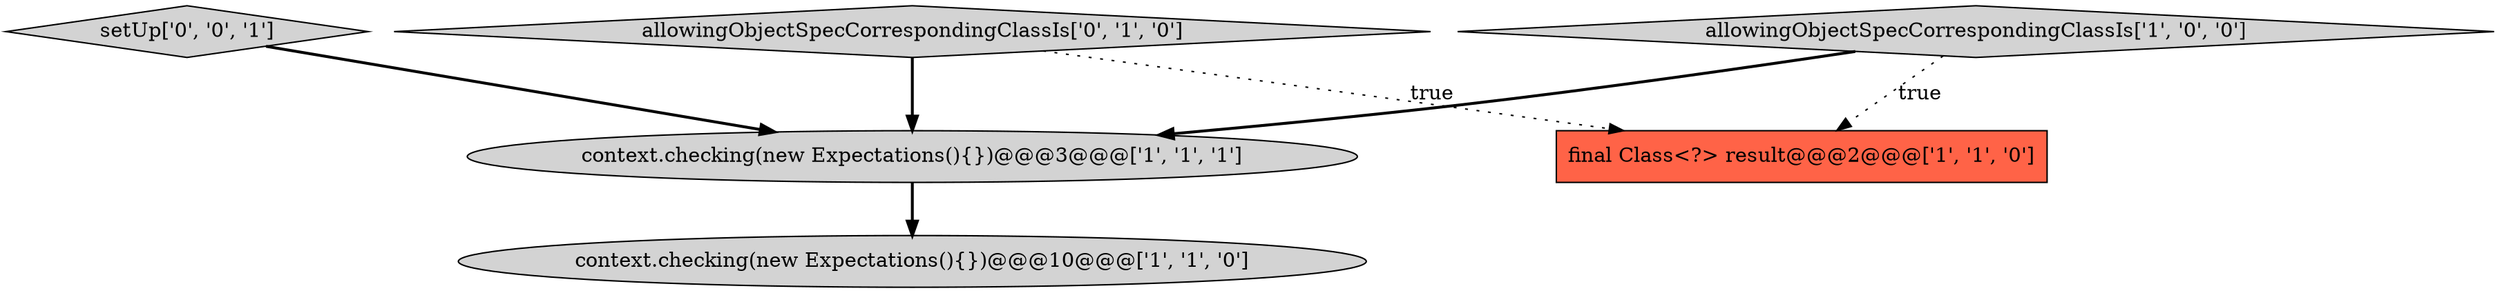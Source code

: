digraph {
0 [style = filled, label = "allowingObjectSpecCorrespondingClassIs['1', '0', '0']", fillcolor = lightgray, shape = diamond image = "AAA0AAABBB1BBB"];
4 [style = filled, label = "allowingObjectSpecCorrespondingClassIs['0', '1', '0']", fillcolor = lightgray, shape = diamond image = "AAA0AAABBB2BBB"];
5 [style = filled, label = "setUp['0', '0', '1']", fillcolor = lightgray, shape = diamond image = "AAA0AAABBB3BBB"];
3 [style = filled, label = "final Class<?> result@@@2@@@['1', '1', '0']", fillcolor = tomato, shape = box image = "AAA0AAABBB1BBB"];
1 [style = filled, label = "context.checking(new Expectations(){})@@@3@@@['1', '1', '1']", fillcolor = lightgray, shape = ellipse image = "AAA0AAABBB1BBB"];
2 [style = filled, label = "context.checking(new Expectations(){})@@@10@@@['1', '1', '0']", fillcolor = lightgray, shape = ellipse image = "AAA0AAABBB1BBB"];
0->3 [style = dotted, label="true"];
4->3 [style = dotted, label="true"];
1->2 [style = bold, label=""];
0->1 [style = bold, label=""];
4->1 [style = bold, label=""];
5->1 [style = bold, label=""];
}
